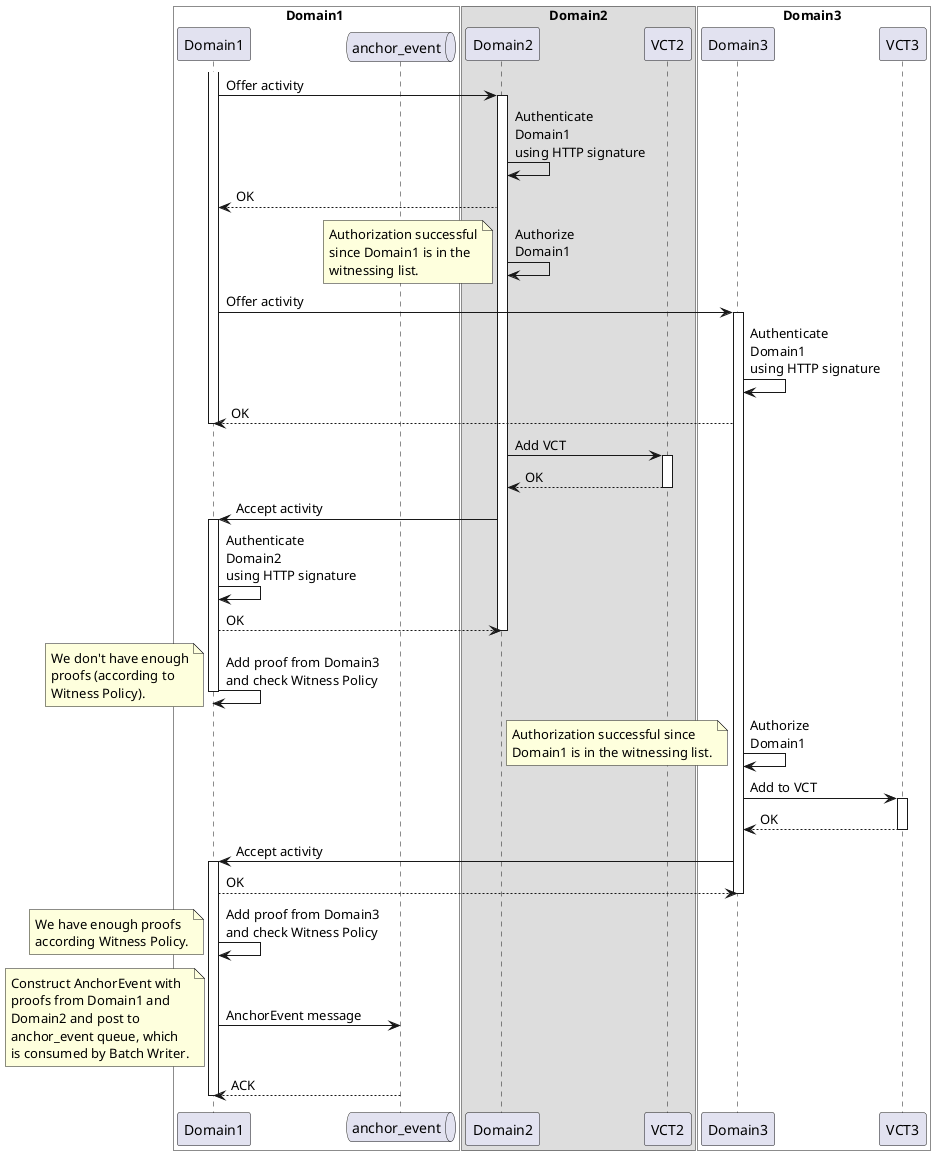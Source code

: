 @startuml
'https://plantuml.com/sequence-diagram

'autonumber

box Domain1 #White
participant Domain1
queue anchor_event
end box

box Domain2
participant Domain2
participant VCT2
end box

box Domain3 #White
participant Domain3
participant VCT3
end box

activate Domain1
Domain1 -> Domain2: Offer activity

activate Domain2

Domain2 -> Domain2: Authenticate\nDomain1\nusing HTTP signature
Domain2 --> Domain1: OK
Domain2 -> Domain2: Authorize\nDomain1

note left
Authorization successful
since Domain1 is in the
witnessing list.
end note

Domain1 -> Domain3: Offer activity

activate Domain3

Domain3 -> Domain3: Authenticate\nDomain1\nusing HTTP signature

Domain3 --> Domain1: OK

deactivate Domain1

Domain2 -> VCT2: Add VCT
activate VCT2
VCT2 --> Domain2: OK
deactivate VCT2
Domain2 -> Domain1: Accept activity

activate Domain1
Domain1 -> Domain1: Authenticate\nDomain2\nusing HTTP signature

Domain1 --> Domain2: OK

deactivate Domain2


Domain1 -> Domain1: Add proof from Domain3\nand check Witness Policy
note left
We don't have enough
proofs (according to
Witness Policy).
end note

deactivate Domain1

Domain3 -> Domain3: Authorize\nDomain1

note left
Authorization successful since
Domain1 is in the witnessing list.
end note

Domain3 -> VCT3: Add to VCT
activate VCT3
VCT3 --> Domain3: OK
deactivate VCT3
Domain3 -> Domain1: Accept activity

activate Domain1

Domain1 --> Domain3: OK

deactivate Domain3

Domain1 -> Domain1: Add proof from Domain3\nand check Witness Policy

note left
We have enough proofs
according Witness Policy.
end note

Domain1 -> anchor_event: AnchorEvent message
note left
Construct AnchorEvent with
proofs from Domain1 and
Domain2 and post to
anchor_event queue, which
is consumed by Batch Writer.
end note

anchor_event --> Domain1: ACK

deactivate Domain1

@enduml
